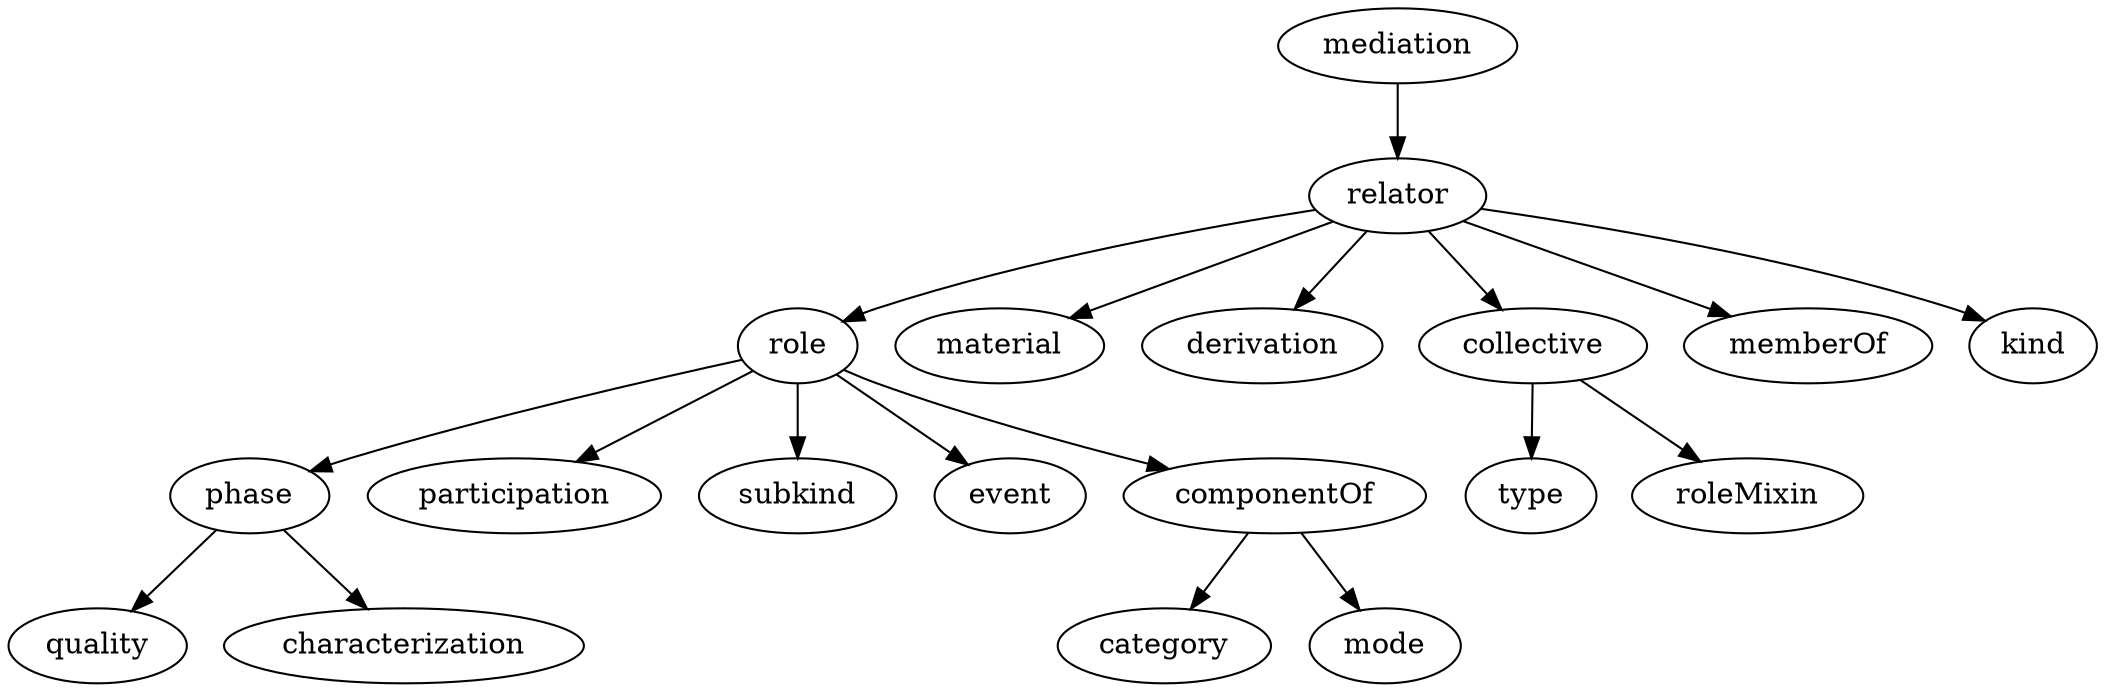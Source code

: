 strict digraph  {
mediation;
relator;
role;
material;
derivation;
collective;
memberOf;
kind;
phase;
participation;
subkind;
event;
componentOf;
quality;
characterization;
category;
mode;
type;
roleMixin;
mediation -> relator;
relator -> role;
relator -> material;
relator -> derivation;
relator -> collective;
relator -> memberOf;
relator -> kind;
role -> phase;
role -> participation;
role -> subkind;
role -> event;
role -> componentOf;
collective -> type;
collective -> roleMixin;
phase -> quality;
phase -> characterization;
componentOf -> category;
componentOf -> mode;
}
